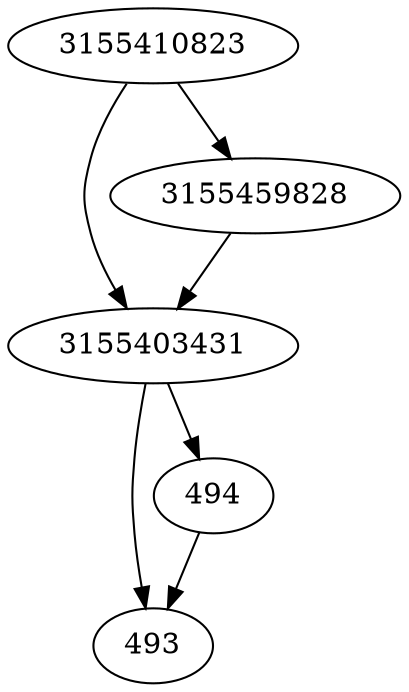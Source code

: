 strict digraph  {
3155403431;
3155410823;
493;
494;
3155459828;
3155403431 -> 493;
3155403431 -> 494;
3155410823 -> 3155403431;
3155410823 -> 3155459828;
494 -> 493;
3155459828 -> 3155403431;
}
